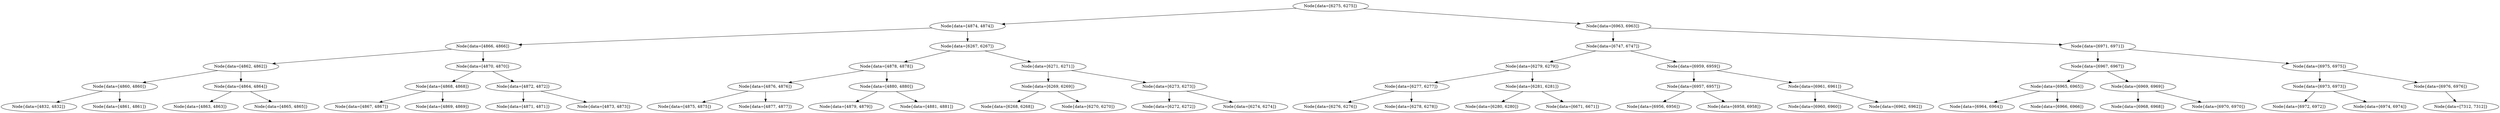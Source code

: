 digraph G{
1678887263 [label="Node{data=[6275, 6275]}"]
1678887263 -> 287154335
287154335 [label="Node{data=[4874, 4874]}"]
287154335 -> 1159243481
1159243481 [label="Node{data=[4866, 4866]}"]
1159243481 -> 343606759
343606759 [label="Node{data=[4862, 4862]}"]
343606759 -> 2127195398
2127195398 [label="Node{data=[4860, 4860]}"]
2127195398 -> 36647704
36647704 [label="Node{data=[4832, 4832]}"]
2127195398 -> 33649642
33649642 [label="Node{data=[4861, 4861]}"]
343606759 -> 1318656624
1318656624 [label="Node{data=[4864, 4864]}"]
1318656624 -> 1670839544
1670839544 [label="Node{data=[4863, 4863]}"]
1318656624 -> 408597601
408597601 [label="Node{data=[4865, 4865]}"]
1159243481 -> 298650275
298650275 [label="Node{data=[4870, 4870]}"]
298650275 -> 394385520
394385520 [label="Node{data=[4868, 4868]}"]
394385520 -> 1126471492
1126471492 [label="Node{data=[4867, 4867]}"]
394385520 -> 235981565
235981565 [label="Node{data=[4869, 4869]}"]
298650275 -> 2012299662
2012299662 [label="Node{data=[4872, 4872]}"]
2012299662 -> 1856656728
1856656728 [label="Node{data=[4871, 4871]}"]
2012299662 -> 164852094
164852094 [label="Node{data=[4873, 4873]}"]
287154335 -> 18613659
18613659 [label="Node{data=[6267, 6267]}"]
18613659 -> 2082261255
2082261255 [label="Node{data=[4878, 4878]}"]
2082261255 -> 1075856201
1075856201 [label="Node{data=[4876, 4876]}"]
1075856201 -> 1382711986
1382711986 [label="Node{data=[4875, 4875]}"]
1075856201 -> 867923385
867923385 [label="Node{data=[4877, 4877]}"]
2082261255 -> 703977016
703977016 [label="Node{data=[4880, 4880]}"]
703977016 -> 1796072004
1796072004 [label="Node{data=[4879, 4879]}"]
703977016 -> 1844744837
1844744837 [label="Node{data=[4881, 4881]}"]
18613659 -> 84554815
84554815 [label="Node{data=[6271, 6271]}"]
84554815 -> 46757552
46757552 [label="Node{data=[6269, 6269]}"]
46757552 -> 106081135
106081135 [label="Node{data=[6268, 6268]}"]
46757552 -> 1341874586
1341874586 [label="Node{data=[6270, 6270]}"]
84554815 -> 461639574
461639574 [label="Node{data=[6273, 6273]}"]
461639574 -> 1387370144
1387370144 [label="Node{data=[6272, 6272]}"]
461639574 -> 1101747786
1101747786 [label="Node{data=[6274, 6274]}"]
1678887263 -> 1439172692
1439172692 [label="Node{data=[6963, 6963]}"]
1439172692 -> 1854621124
1854621124 [label="Node{data=[6747, 6747]}"]
1854621124 -> 819055139
819055139 [label="Node{data=[6279, 6279]}"]
819055139 -> 726909813
726909813 [label="Node{data=[6277, 6277]}"]
726909813 -> 1053615331
1053615331 [label="Node{data=[6276, 6276]}"]
726909813 -> 182264731
182264731 [label="Node{data=[6278, 6278]}"]
819055139 -> 878927921
878927921 [label="Node{data=[6281, 6281]}"]
878927921 -> 27153827
27153827 [label="Node{data=[6280, 6280]}"]
878927921 -> 1479295631
1479295631 [label="Node{data=[6671, 6671]}"]
1854621124 -> 999191530
999191530 [label="Node{data=[6959, 6959]}"]
999191530 -> 340000322
340000322 [label="Node{data=[6957, 6957]}"]
340000322 -> 1736675876
1736675876 [label="Node{data=[6956, 6956]}"]
340000322 -> 1568775265
1568775265 [label="Node{data=[6958, 6958]}"]
999191530 -> 366519576
366519576 [label="Node{data=[6961, 6961]}"]
366519576 -> 518191119
518191119 [label="Node{data=[6960, 6960]}"]
366519576 -> 1703627589
1703627589 [label="Node{data=[6962, 6962]}"]
1439172692 -> 884515073
884515073 [label="Node{data=[6971, 6971]}"]
884515073 -> 1687692011
1687692011 [label="Node{data=[6967, 6967]}"]
1687692011 -> 1832094967
1832094967 [label="Node{data=[6965, 6965]}"]
1832094967 -> 1381835639
1381835639 [label="Node{data=[6964, 6964]}"]
1832094967 -> 597438612
597438612 [label="Node{data=[6966, 6966]}"]
1687692011 -> 112640374
112640374 [label="Node{data=[6969, 6969]}"]
112640374 -> 2006167907
2006167907 [label="Node{data=[6968, 6968]}"]
112640374 -> 1282306685
1282306685 [label="Node{data=[6970, 6970]}"]
884515073 -> 246739956
246739956 [label="Node{data=[6975, 6975]}"]
246739956 -> 1043934757
1043934757 [label="Node{data=[6973, 6973]}"]
1043934757 -> 1414236200
1414236200 [label="Node{data=[6972, 6972]}"]
1043934757 -> 1804203334
1804203334 [label="Node{data=[6974, 6974]}"]
246739956 -> 1116442768
1116442768 [label="Node{data=[6976, 6976]}"]
1116442768 -> 901039842
901039842 [label="Node{data=[7312, 7312]}"]
}
